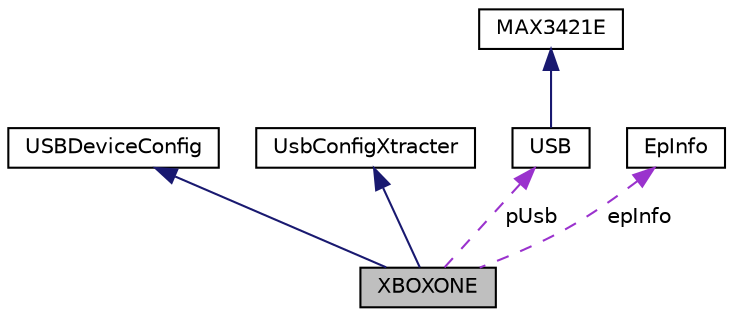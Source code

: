 digraph "XBOXONE"
{
  edge [fontname="Helvetica",fontsize="10",labelfontname="Helvetica",labelfontsize="10"];
  node [fontname="Helvetica",fontsize="10",shape=record];
  Node1 [label="XBOXONE",height=0.2,width=0.4,color="black", fillcolor="grey75", style="filled" fontcolor="black"];
  Node2 -> Node1 [dir="back",color="midnightblue",fontsize="10",style="solid",fontname="Helvetica"];
  Node2 [label="USBDeviceConfig",height=0.2,width=0.4,color="black", fillcolor="white", style="filled",URL="$class_u_s_b_device_config.html"];
  Node3 -> Node1 [dir="back",color="midnightblue",fontsize="10",style="solid",fontname="Helvetica"];
  Node3 [label="UsbConfigXtracter",height=0.2,width=0.4,color="black", fillcolor="white", style="filled",URL="$class_usb_config_xtracter.html"];
  Node4 -> Node1 [dir="back",color="darkorchid3",fontsize="10",style="dashed",label=" pUsb" ,fontname="Helvetica"];
  Node4 [label="USB",height=0.2,width=0.4,color="black", fillcolor="white", style="filled",URL="$class_u_s_b.html"];
  Node5 -> Node4 [dir="back",color="midnightblue",fontsize="10",style="solid",fontname="Helvetica"];
  Node5 [label="MAX3421E",height=0.2,width=0.4,color="black", fillcolor="white", style="filled",URL="$class_m_a_x3421e.html"];
  Node6 -> Node1 [dir="back",color="darkorchid3",fontsize="10",style="dashed",label=" epInfo" ,fontname="Helvetica"];
  Node6 [label="EpInfo",height=0.2,width=0.4,color="black", fillcolor="white", style="filled",URL="$struct_ep_info.html"];
}
